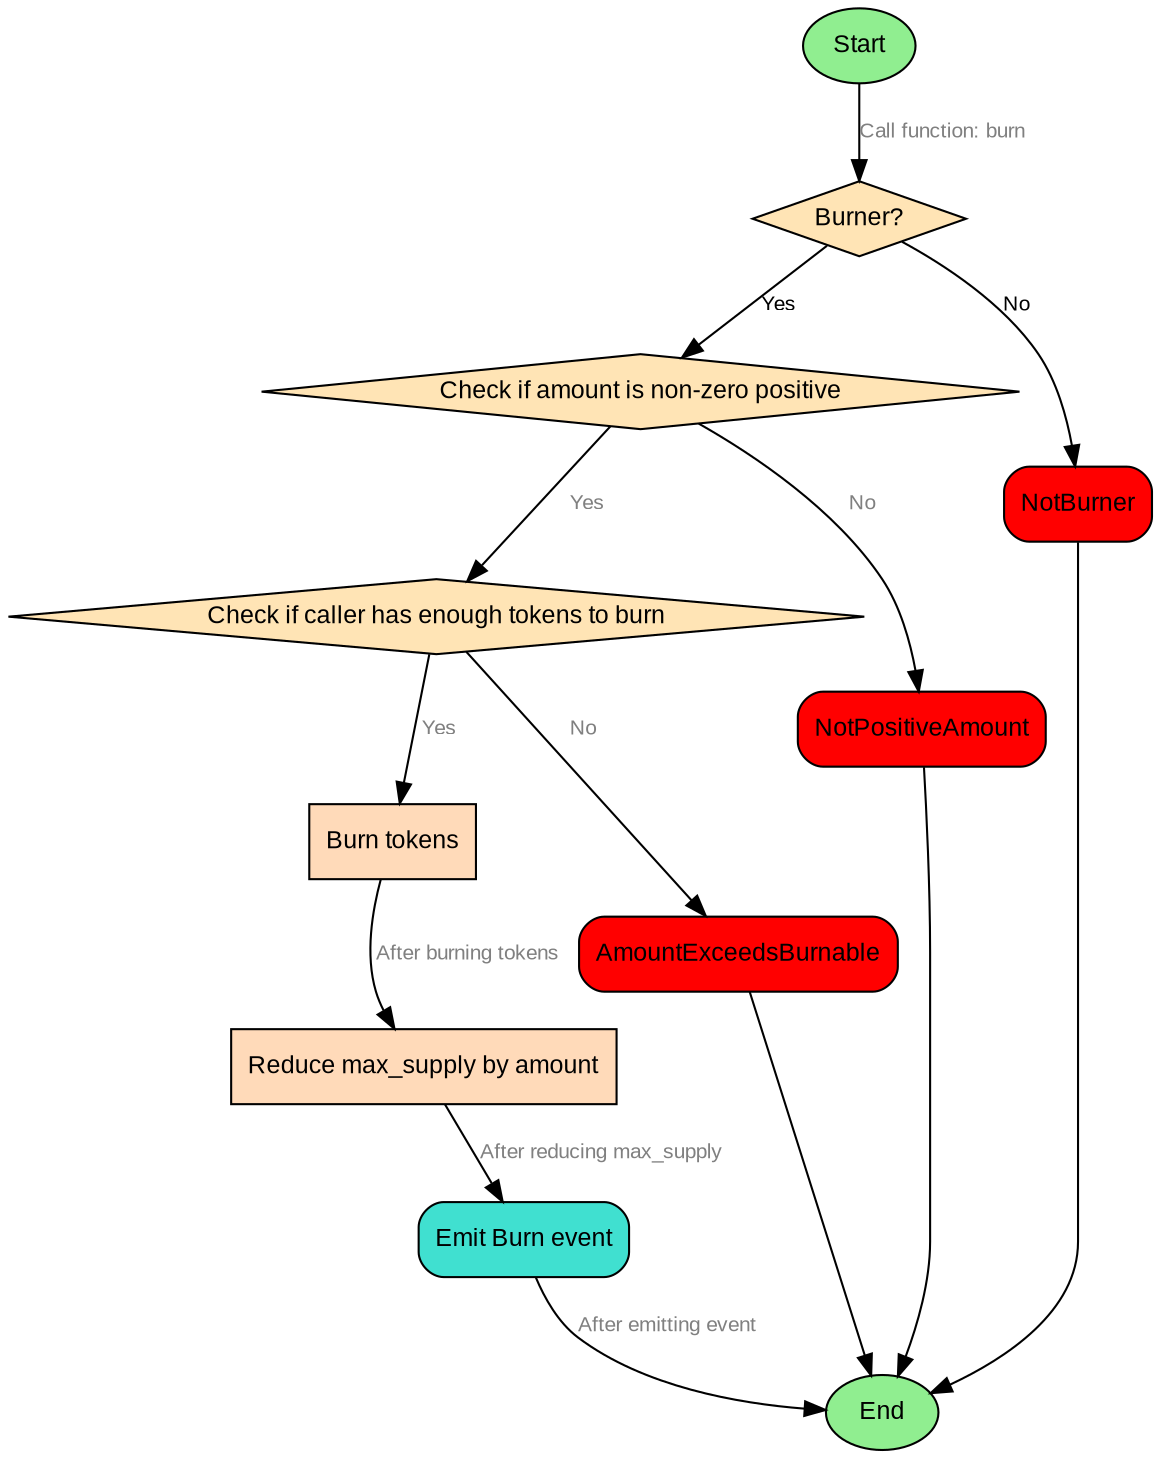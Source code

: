 digraph {
    node [shape = box; style = "rounded, filled"; fillcolor = "#F5F5F5"; fontname = "Arial"; fontsize = 12;];
    edge [fontname = "Arial"; fontsize = 10;];
    
    start [label = "Start";shape = "ellipse";style = "filled";fillcolor = "#90EE90";];
    
    start -> burnerCheck [label = "Call function: burn"; fontsize = 10; fontcolor = "#808080";];
    
	burnerCheck [label = "Burner?";shape = "diamond";style = "filled";fillcolor = "#FFE4B5";];
	burnerCheck -> checkAmount [label = "Yes"; fontsize = 10;];
	burnerCheck -> revertNotBurner [label = "No"; fontsize = 10;];
    revertNotBurner [label = "NotBurner";shape = "box";style = "rounded,filled";fillcolor = "red";];
	revertNotBurner -> end;

    checkAmount [label = "Check if amount is non-zero positive";shape = "diamond";style = "filled";fillcolor = "#FFE4B5";];
    checkBalance [label = "Check if caller has enough tokens to burn";shape = "diamond";style = "filled";fillcolor = "#FFE4B5";];
    burnTokens [label = "Burn tokens";style = "filled";fillcolor = "#FFDAB9";];
    reduceMaxSupply [label = "Reduce max_supply by amount";style = "filled";fillcolor = "#FFDAB9";];
    emitEvent [label = "Emit Burn event";shape = "box";style = "rounded,filled";fillcolor = "turquoise";];
    end [label = "End";shape = "ellipse";style = "filled";fillcolor = "#90EE90";];
    revertNotPositiveAmount [label = "NotPositiveAmount";shape = "box";style = "rounded,filled";fillcolor = "red";];
    revertAmountExceedsBurnable [label = "AmountExceedsBurnable";shape = "box";style = "rounded,filled";fillcolor = "red";];

    
    checkAmount -> checkBalance [label = "Yes"; fontsize = 10; fontcolor = "#808080";];
    checkAmount -> revertNotPositiveAmount [label = "No"; fontsize = 10; fontcolor = "#808080";];
    revertNotPositiveAmount -> end;
    
    checkBalance -> burnTokens [label = "Yes"; fontsize = 10; fontcolor = "#808080";];
    checkBalance -> revertAmountExceedsBurnable [label = "No"; fontsize = 10; fontcolor = "#808080";];
    revertAmountExceedsBurnable -> end;
    
    burnTokens -> reduceMaxSupply [label = "After burning tokens"; fontsize = 10; fontcolor = "#808080";];
    reduceMaxSupply -> emitEvent [label = "After reducing max_supply"; fontsize = 10; fontcolor = "#808080";];
    emitEvent -> end [label = "After emitting event"; fontsize = 10; fontcolor = "#808080";];
}